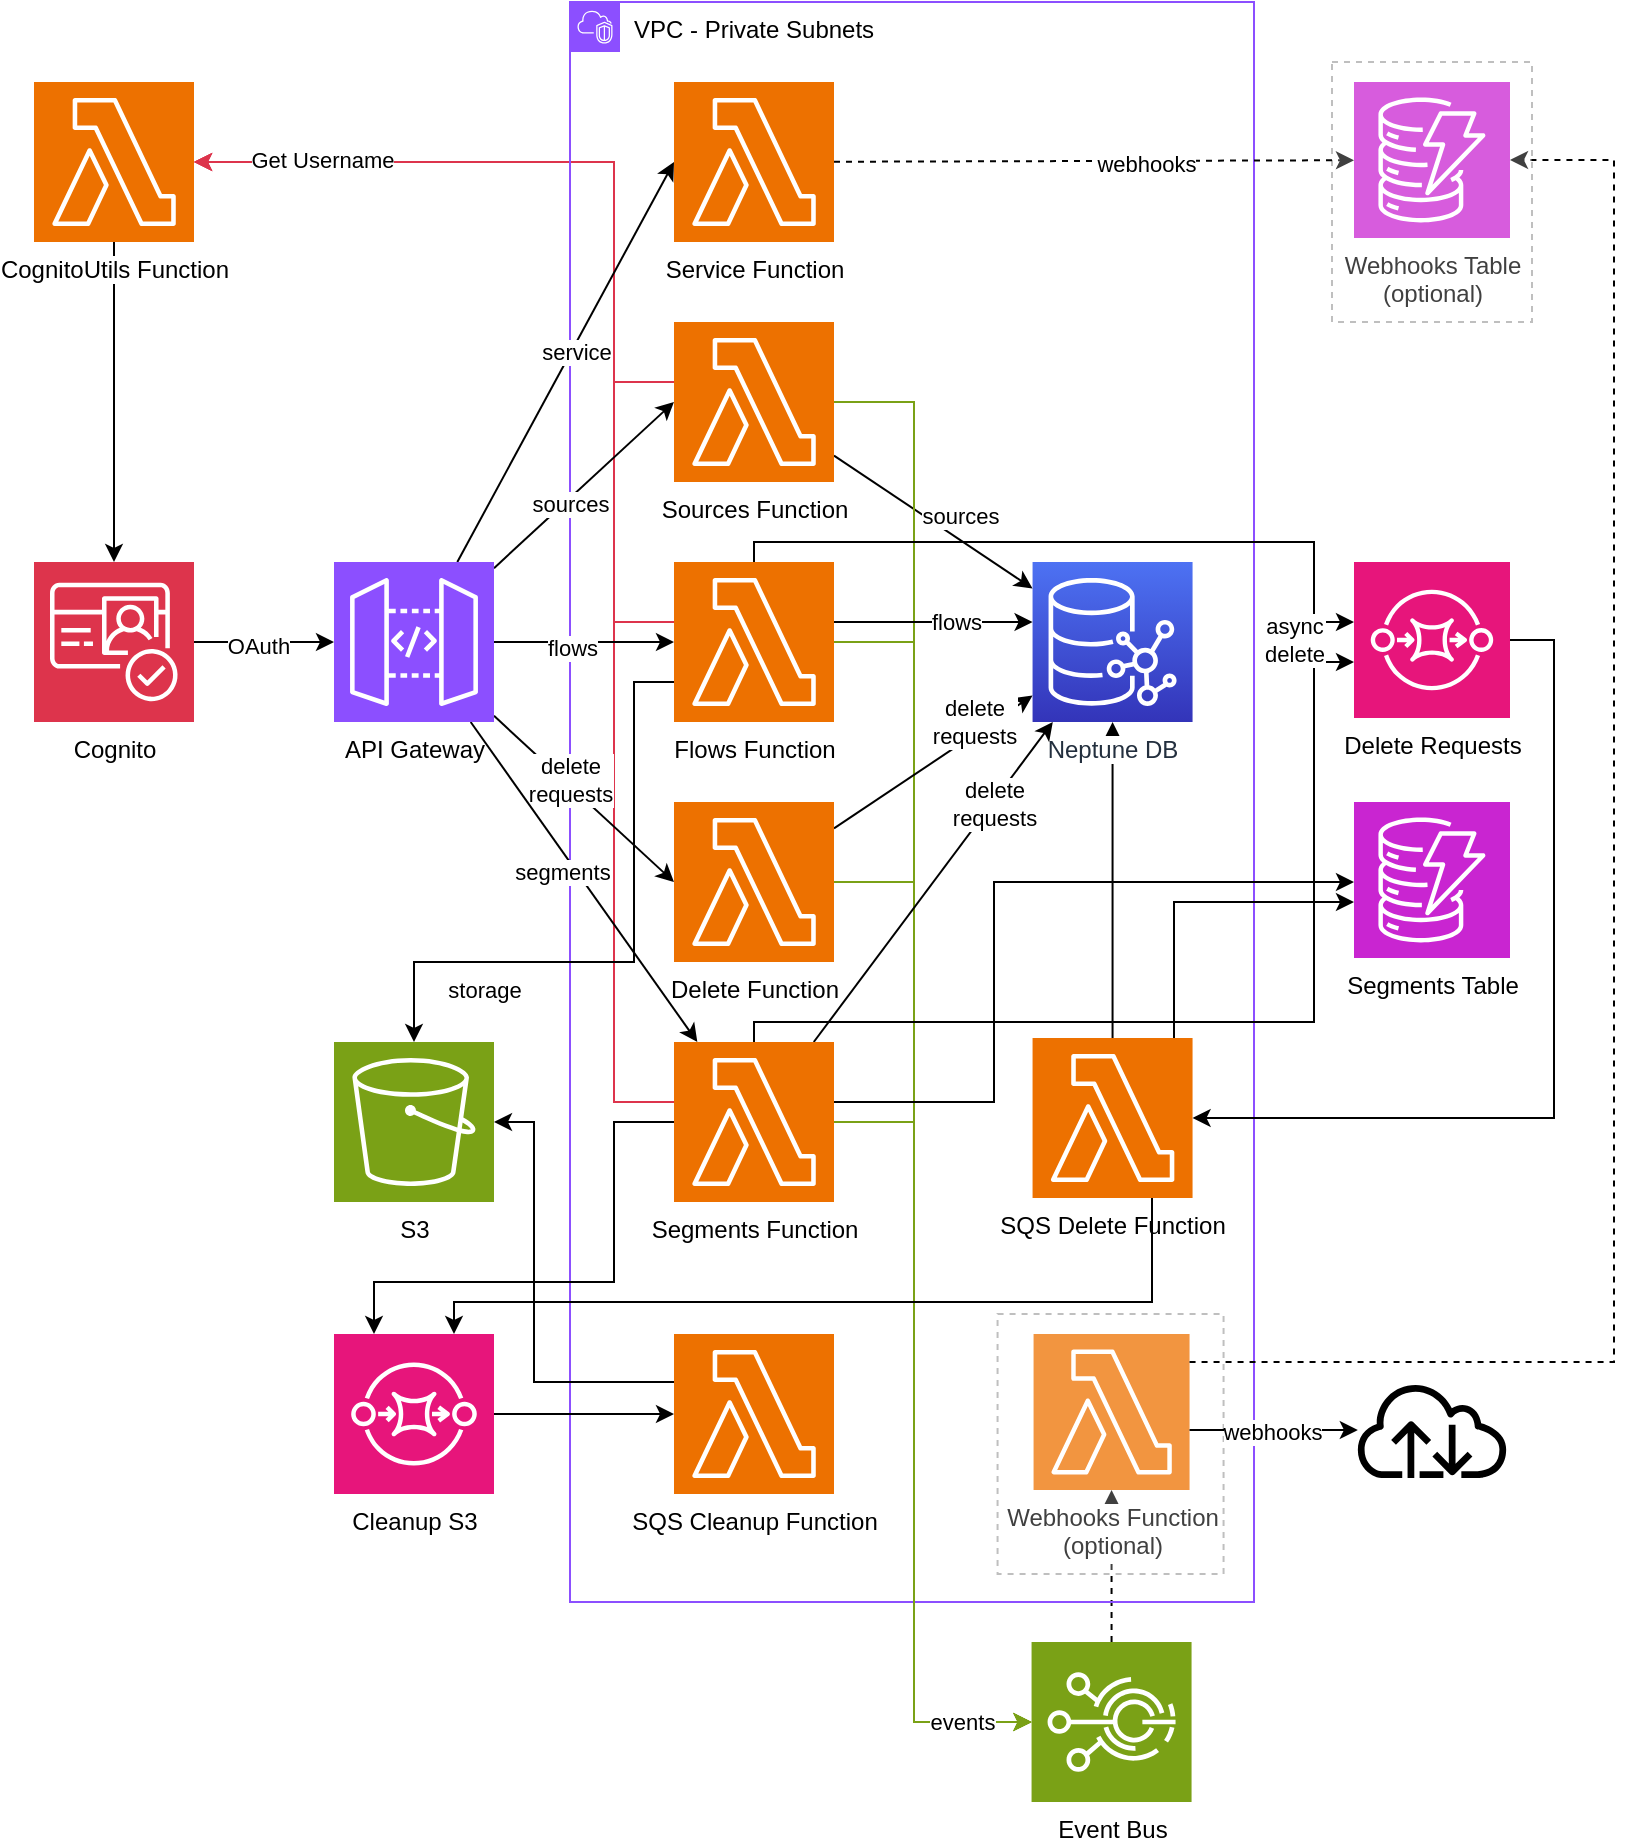 <mxfile>
    <diagram name="Page-1" id="JemFavnScZ3A6EYh_MlP">
        <mxGraphModel dx="1594" dy="896" grid="1" gridSize="10" guides="1" tooltips="1" connect="1" arrows="1" fold="1" page="1" pageScale="1" pageWidth="827" pageHeight="1169" background="#FFFFFF" math="0" shadow="0">
            <root>
                <mxCell id="0"/>
                <mxCell id="1" parent="0"/>
                <mxCell id="28" style="edgeStyle=orthogonalEdgeStyle;html=1;strokeColor=#DD344C;rounded=0;curved=0;" edge="1" parent="1" source="3ZOsoVZSbwRSdBa1bhDs-9" target="13">
                    <mxGeometry relative="1" as="geometry">
                        <Array as="points">
                            <mxPoint x="310" y="590"/>
                            <mxPoint x="310" y="120"/>
                        </Array>
                    </mxGeometry>
                </mxCell>
                <mxCell id="26" style="edgeStyle=orthogonalEdgeStyle;html=1;rounded=0;strokeColor=#DD344C;" edge="1" parent="1" source="3ZOsoVZSbwRSdBa1bhDs-6" target="13">
                    <mxGeometry relative="1" as="geometry">
                        <Array as="points">
                            <mxPoint x="310" y="230"/>
                            <mxPoint x="310" y="120"/>
                        </Array>
                    </mxGeometry>
                </mxCell>
                <mxCell id="29" style="edgeStyle=orthogonalEdgeStyle;html=1;strokeColor=#DD344C;rounded=0;curved=0;" edge="1" parent="1" source="3ZOsoVZSbwRSdBa1bhDs-7" target="13">
                    <mxGeometry relative="1" as="geometry">
                        <Array as="points">
                            <mxPoint x="310" y="350"/>
                            <mxPoint x="310" y="120"/>
                        </Array>
                    </mxGeometry>
                </mxCell>
                <mxCell id="30" value="Get&amp;nbsp;&lt;span style=&quot;background-color: light-dark(#ffffff, var(--ge-dark-color, #121212));&quot;&gt;Username&lt;/span&gt;" style="edgeLabel;html=1;align=center;verticalAlign=middle;resizable=0;points=[];" vertex="1" connectable="0" parent="29">
                    <mxGeometry x="0.729" y="1" relative="1" as="geometry">
                        <mxPoint y="-2" as="offset"/>
                    </mxGeometry>
                </mxCell>
                <mxCell id="3ZOsoVZSbwRSdBa1bhDs-38" style="rounded=0;orthogonalLoop=1;jettySize=auto;html=1;fontColor=#000000;strokeColor=#000000;dashed=1;" parent="1" source="3ZOsoVZSbwRSdBa1bhDs-30" target="3ZOsoVZSbwRSdBa1bhDs-37" edge="1">
                    <mxGeometry relative="1" as="geometry"/>
                </mxCell>
                <mxCell id="12" value="VPC - Private Subnets" style="points=[[0,0],[0.25,0],[0.5,0],[0.75,0],[1,0],[1,0.25],[1,0.5],[1,0.75],[1,1],[0.75,1],[0.5,1],[0.25,1],[0,1],[0,0.75],[0,0.5],[0,0.25]];outlineConnect=0;gradientColor=none;html=1;whiteSpace=wrap;fontSize=12;fontStyle=0;container=1;pointerEvents=0;collapsible=0;recursiveResize=0;shape=mxgraph.aws4.group;grIcon=mxgraph.aws4.group_vpc2;strokeColor=#8C4FFF;fillColor=none;verticalAlign=top;align=left;spacingLeft=30;fontColor=#000000;dashed=0;" vertex="1" parent="1">
                    <mxGeometry x="288" y="40" width="342" height="800" as="geometry"/>
                </mxCell>
                <mxCell id="3ZOsoVZSbwRSdBa1bhDs-54" value="SQS Cleanup Function" style="sketch=0;points=[[0,0,0],[0.25,0,0],[0.5,0,0],[0.75,0,0],[1,0,0],[0,1,0],[0.25,1,0],[0.5,1,0],[0.75,1,0],[1,1,0],[0,0.25,0],[0,0.5,0],[0,0.75,0],[1,0.25,0],[1,0.5,0],[1,0.75,0]];outlineConnect=0;fontColor=#000000;fillColor=#ED7100;strokeColor=#ffffff;dashed=0;verticalLabelPosition=bottom;verticalAlign=top;align=center;html=1;fontSize=12;fontStyle=0;aspect=fixed;shape=mxgraph.aws4.resourceIcon;resIcon=mxgraph.aws4.lambda;" parent="12" vertex="1">
                    <mxGeometry x="52" y="666" width="80" height="80" as="geometry"/>
                </mxCell>
                <mxCell id="21" style="edgeStyle=none;html=1;" edge="1" parent="12" source="3ZOsoVZSbwRSdBa1bhDs-55" target="11">
                    <mxGeometry relative="1" as="geometry"/>
                </mxCell>
                <mxCell id="11" value="Neptune DB" style="sketch=0;points=[[0,0,0],[0.25,0,0],[0.5,0,0],[0.75,0,0],[1,0,0],[0,1,0],[0.25,1,0],[0.5,1,0],[0.75,1,0],[1,1,0],[0,0.25,0],[0,0.5,0],[0,0.75,0],[1,0.25,0],[1,0.5,0],[1,0.75,0]];outlineConnect=0;fontColor=#232F3E;gradientColor=#4D72F3;gradientDirection=north;fillColor=#3334B9;strokeColor=#ffffff;dashed=0;verticalLabelPosition=bottom;verticalAlign=top;align=center;html=1;fontSize=12;fontStyle=0;aspect=fixed;shape=mxgraph.aws4.resourceIcon;resIcon=mxgraph.aws4.neptune;labelBackgroundColor=default;" parent="12" vertex="1">
                    <mxGeometry x="231.28" y="280" width="80" height="80" as="geometry"/>
                </mxCell>
                <mxCell id="3ZOsoVZSbwRSdBa1bhDs-55" value="SQS Delete Function" style="sketch=0;points=[[0,0,0],[0.25,0,0],[0.5,0,0],[0.75,0,0],[1,0,0],[0,1,0],[0.25,1,0],[0.5,1,0],[0.75,1,0],[1,1,0],[0,0.25,0],[0,0.5,0],[0,0.75,0],[1,0.25,0],[1,0.5,0],[1,0.75,0]];outlineConnect=0;fontColor=#000000;fillColor=#ED7100;strokeColor=#ffffff;dashed=0;verticalLabelPosition=bottom;verticalAlign=top;align=center;html=1;fontSize=12;fontStyle=0;aspect=fixed;shape=mxgraph.aws4.resourceIcon;resIcon=mxgraph.aws4.lambda;labelBackgroundColor=default;" parent="12" vertex="1">
                    <mxGeometry x="231.28" y="518" width="80" height="80" as="geometry"/>
                </mxCell>
                <mxCell id="25" value="" style="group" vertex="1" connectable="0" parent="12">
                    <mxGeometry x="213.78" y="656" width="113" height="130" as="geometry"/>
                </mxCell>
                <mxCell id="3ZOsoVZSbwRSdBa1bhDs-37" value="Webhooks Function&lt;br&gt;(optional)" style="sketch=0;points=[[0,0,0],[0.25,0,0],[0.5,0,0],[0.75,0,0],[1,0,0],[0,1,0],[0.25,1,0],[0.5,1,0],[0.75,1,0],[1,1,0],[0,0.25,0],[0,0.5,0],[0,0.75,0],[1,0.25,0],[1,0.5,0],[1,0.75,0]];outlineConnect=0;fontColor=#000000;fillColor=#ED7100;strokeColor=#ffffff;dashed=0;verticalLabelPosition=bottom;verticalAlign=top;align=center;html=1;fontSize=12;fontStyle=0;aspect=fixed;shape=mxgraph.aws4.resourceIcon;resIcon=mxgraph.aws4.lambda;labelBackgroundColor=default;" parent="25" vertex="1">
                    <mxGeometry x="18" y="10" width="78" height="78" as="geometry"/>
                </mxCell>
                <mxCell id="3ZOsoVZSbwRSdBa1bhDs-49" value="" style="rounded=0;whiteSpace=wrap;html=1;dashed=1;glass=0;opacity=25;fontColor=#000000;" parent="25" vertex="1">
                    <mxGeometry width="113" height="130" as="geometry"/>
                </mxCell>
                <mxCell id="3ZOsoVZSbwRSdBa1bhDs-3" style="edgeStyle=orthogonalEdgeStyle;rounded=0;orthogonalLoop=1;jettySize=auto;html=1;fontColor=#000000;strokeColor=#000000;" parent="1" source="3ZOsoVZSbwRSdBa1bhDs-1" target="3ZOsoVZSbwRSdBa1bhDs-2" edge="1">
                    <mxGeometry relative="1" as="geometry"/>
                </mxCell>
                <mxCell id="3ZOsoVZSbwRSdBa1bhDs-4" value="OAuth" style="edgeLabel;html=1;align=center;verticalAlign=middle;resizable=0;points=[];fontColor=#000000;labelBackgroundColor=#FFFFFF;" parent="3ZOsoVZSbwRSdBa1bhDs-3" vertex="1" connectable="0">
                    <mxGeometry x="-0.082" y="-2" relative="1" as="geometry">
                        <mxPoint as="offset"/>
                    </mxGeometry>
                </mxCell>
                <mxCell id="3ZOsoVZSbwRSdBa1bhDs-1" value="Cognito" style="sketch=0;points=[[0,0,0],[0.25,0,0],[0.5,0,0],[0.75,0,0],[1,0,0],[0,1,0],[0.25,1,0],[0.5,1,0],[0.75,1,0],[1,1,0],[0,0.25,0],[0,0.5,0],[0,0.75,0],[1,0.25,0],[1,0.5,0],[1,0.75,0]];outlineConnect=0;fontColor=#000000;fillColor=#DD344C;strokeColor=#ffffff;dashed=0;verticalLabelPosition=bottom;verticalAlign=top;align=center;html=1;fontSize=12;fontStyle=0;aspect=fixed;shape=mxgraph.aws4.resourceIcon;resIcon=mxgraph.aws4.cognito;" parent="1" vertex="1">
                    <mxGeometry x="20" y="320" width="80" height="80" as="geometry"/>
                </mxCell>
                <mxCell id="3ZOsoVZSbwRSdBa1bhDs-10" style="rounded=0;orthogonalLoop=1;jettySize=auto;html=1;entryX=0;entryY=0.5;entryDx=0;entryDy=0;entryPerimeter=0;fontColor=#000000;strokeColor=#000000;" parent="1" source="3ZOsoVZSbwRSdBa1bhDs-2" target="3ZOsoVZSbwRSdBa1bhDs-5" edge="1">
                    <mxGeometry relative="1" as="geometry"/>
                </mxCell>
                <mxCell id="3ZOsoVZSbwRSdBa1bhDs-15" value="service" style="edgeLabel;html=1;align=center;verticalAlign=middle;resizable=0;points=[];fontColor=#000000;labelBackgroundColor=#FFFFFF;" parent="3ZOsoVZSbwRSdBa1bhDs-10" vertex="1" connectable="0">
                    <mxGeometry x="0.062" y="-2" relative="1" as="geometry">
                        <mxPoint as="offset"/>
                    </mxGeometry>
                </mxCell>
                <mxCell id="3ZOsoVZSbwRSdBa1bhDs-11" style="rounded=0;orthogonalLoop=1;jettySize=auto;html=1;entryX=0;entryY=0.5;entryDx=0;entryDy=0;entryPerimeter=0;fontColor=#000000;strokeColor=#000000;" parent="1" source="3ZOsoVZSbwRSdBa1bhDs-2" target="3ZOsoVZSbwRSdBa1bhDs-6" edge="1">
                    <mxGeometry relative="1" as="geometry"/>
                </mxCell>
                <mxCell id="3ZOsoVZSbwRSdBa1bhDs-16" value="sources" style="edgeLabel;html=1;align=center;verticalAlign=middle;resizable=0;points=[];fontColor=#000000;labelBackgroundColor=#FFFFFF;" parent="3ZOsoVZSbwRSdBa1bhDs-11" vertex="1" connectable="0">
                    <mxGeometry x="-0.188" y="-2" relative="1" as="geometry">
                        <mxPoint as="offset"/>
                    </mxGeometry>
                </mxCell>
                <mxCell id="3ZOsoVZSbwRSdBa1bhDs-12" style="rounded=0;orthogonalLoop=1;jettySize=auto;html=1;fontColor=#000000;strokeColor=#000000;" parent="1" source="3ZOsoVZSbwRSdBa1bhDs-2" target="3ZOsoVZSbwRSdBa1bhDs-7" edge="1">
                    <mxGeometry relative="1" as="geometry"/>
                </mxCell>
                <mxCell id="3ZOsoVZSbwRSdBa1bhDs-17" value="flows" style="edgeLabel;html=1;align=center;verticalAlign=middle;resizable=0;points=[];fontColor=#000000;labelBackgroundColor=#FFFFFF;" parent="3ZOsoVZSbwRSdBa1bhDs-12" vertex="1" connectable="0">
                    <mxGeometry x="-0.146" y="-3" relative="1" as="geometry">
                        <mxPoint as="offset"/>
                    </mxGeometry>
                </mxCell>
                <mxCell id="3ZOsoVZSbwRSdBa1bhDs-13" style="rounded=0;orthogonalLoop=1;jettySize=auto;html=1;entryX=0;entryY=0.5;entryDx=0;entryDy=0;entryPerimeter=0;fontColor=#000000;strokeColor=#000000;" parent="1" source="3ZOsoVZSbwRSdBa1bhDs-2" target="3ZOsoVZSbwRSdBa1bhDs-8" edge="1">
                    <mxGeometry relative="1" as="geometry"/>
                </mxCell>
                <mxCell id="3ZOsoVZSbwRSdBa1bhDs-18" value="delete&lt;br&gt;requests" style="edgeLabel;html=1;align=center;verticalAlign=middle;resizable=0;points=[];fontColor=#000000;labelBackgroundColor=#FFFFFF;" parent="3ZOsoVZSbwRSdBa1bhDs-13" vertex="1" connectable="0">
                    <mxGeometry x="-0.175" y="3" relative="1" as="geometry">
                        <mxPoint x="-1" as="offset"/>
                    </mxGeometry>
                </mxCell>
                <mxCell id="3ZOsoVZSbwRSdBa1bhDs-14" style="rounded=0;orthogonalLoop=1;jettySize=auto;html=1;fontColor=#000000;strokeColor=#000000;" parent="1" source="3ZOsoVZSbwRSdBa1bhDs-2" target="3ZOsoVZSbwRSdBa1bhDs-9" edge="1">
                    <mxGeometry relative="1" as="geometry"/>
                </mxCell>
                <mxCell id="3ZOsoVZSbwRSdBa1bhDs-19" value="segments" style="edgeLabel;html=1;align=center;verticalAlign=middle;resizable=0;points=[];fontColor=#000000;labelBackgroundColor=#FFFFFF;" parent="3ZOsoVZSbwRSdBa1bhDs-14" vertex="1" connectable="0">
                    <mxGeometry x="-0.117" y="-1" relative="1" as="geometry">
                        <mxPoint x="-4" y="4" as="offset"/>
                    </mxGeometry>
                </mxCell>
                <mxCell id="3ZOsoVZSbwRSdBa1bhDs-2" value="API Gateway" style="sketch=0;points=[[0,0,0],[0.25,0,0],[0.5,0,0],[0.75,0,0],[1,0,0],[0,1,0],[0.25,1,0],[0.5,1,0],[0.75,1,0],[1,1,0],[0,0.25,0],[0,0.5,0],[0,0.75,0],[1,0.25,0],[1,0.5,0],[1,0.75,0]];outlineConnect=0;fontColor=#000000;fillColor=#8C4FFF;strokeColor=#ffffff;dashed=0;verticalLabelPosition=bottom;verticalAlign=top;align=center;html=1;fontSize=12;fontStyle=0;aspect=fixed;shape=mxgraph.aws4.resourceIcon;resIcon=mxgraph.aws4.api_gateway;" parent="1" vertex="1">
                    <mxGeometry x="170" y="320" width="80" height="80" as="geometry"/>
                </mxCell>
                <mxCell id="3ZOsoVZSbwRSdBa1bhDs-43" style="rounded=0;orthogonalLoop=1;jettySize=auto;html=1;fontColor=#000000;strokeColor=#000000;dashed=1;" parent="1" source="3ZOsoVZSbwRSdBa1bhDs-5" target="3ZOsoVZSbwRSdBa1bhDs-48" edge="1">
                    <mxGeometry relative="1" as="geometry">
                        <mxPoint x="540" y="119" as="targetPoint"/>
                    </mxGeometry>
                </mxCell>
                <mxCell id="3ZOsoVZSbwRSdBa1bhDs-44" value="webhooks" style="edgeLabel;html=1;align=center;verticalAlign=middle;resizable=0;points=[];fontColor=#000000;labelBackgroundColor=#FFFFFF;" parent="3ZOsoVZSbwRSdBa1bhDs-43" vertex="1" connectable="0">
                    <mxGeometry x="0.197" y="-1" relative="1" as="geometry">
                        <mxPoint as="offset"/>
                    </mxGeometry>
                </mxCell>
                <mxCell id="3ZOsoVZSbwRSdBa1bhDs-5" value="Service&amp;nbsp;Function" style="sketch=0;points=[[0,0,0],[0.25,0,0],[0.5,0,0],[0.75,0,0],[1,0,0],[0,1,0],[0.25,1,0],[0.5,1,0],[0.75,1,0],[1,1,0],[0,0.25,0],[0,0.5,0],[0,0.75,0],[1,0.25,0],[1,0.5,0],[1,0.75,0]];outlineConnect=0;fontColor=#000000;fillColor=#ED7100;strokeColor=#ffffff;dashed=0;verticalLabelPosition=bottom;verticalAlign=top;align=center;html=1;fontSize=12;fontStyle=0;aspect=fixed;shape=mxgraph.aws4.resourceIcon;resIcon=mxgraph.aws4.lambda;" parent="1" vertex="1">
                    <mxGeometry x="340" y="80" width="80" height="80" as="geometry"/>
                </mxCell>
                <mxCell id="3ZOsoVZSbwRSdBa1bhDs-23" style="rounded=0;orthogonalLoop=1;jettySize=auto;html=1;fontColor=#000000;strokeColor=#000000;" parent="1" source="3ZOsoVZSbwRSdBa1bhDs-6" target="11" edge="1">
                    <mxGeometry relative="1" as="geometry">
                        <mxPoint x="540" y="280" as="targetPoint"/>
                    </mxGeometry>
                </mxCell>
                <mxCell id="3ZOsoVZSbwRSdBa1bhDs-26" value="sources" style="edgeLabel;html=1;align=center;verticalAlign=middle;resizable=0;points=[];fontColor=#000000;labelBackgroundColor=#FFFFFF;" parent="3ZOsoVZSbwRSdBa1bhDs-23" vertex="1" connectable="0">
                    <mxGeometry x="-0.211" y="-1" relative="1" as="geometry">
                        <mxPoint x="24" y="3" as="offset"/>
                    </mxGeometry>
                </mxCell>
                <mxCell id="3ZOsoVZSbwRSdBa1bhDs-32" style="rounded=0;orthogonalLoop=1;jettySize=auto;html=1;fontColor=#000000;strokeColor=#7AA116;edgeStyle=orthogonalEdgeStyle;" parent="1" source="3ZOsoVZSbwRSdBa1bhDs-6" target="3ZOsoVZSbwRSdBa1bhDs-30" edge="1">
                    <mxGeometry relative="1" as="geometry">
                        <Array as="points">
                            <mxPoint x="460" y="240"/>
                            <mxPoint x="460" y="900"/>
                        </Array>
                    </mxGeometry>
                </mxCell>
                <mxCell id="3ZOsoVZSbwRSdBa1bhDs-6" value="Sources&amp;nbsp;Function" style="sketch=0;points=[[0,0,0],[0.25,0,0],[0.5,0,0],[0.75,0,0],[1,0,0],[0,1,0],[0.25,1,0],[0.5,1,0],[0.75,1,0],[1,1,0],[0,0.25,0],[0,0.5,0],[0,0.75,0],[1,0.25,0],[1,0.5,0],[1,0.75,0]];outlineConnect=0;fontColor=#000000;fillColor=#ED7100;strokeColor=#ffffff;dashed=0;verticalLabelPosition=bottom;verticalAlign=top;align=center;html=1;fontSize=12;fontStyle=0;aspect=fixed;shape=mxgraph.aws4.resourceIcon;resIcon=mxgraph.aws4.lambda;" parent="1" vertex="1">
                    <mxGeometry x="340" y="200" width="80" height="80" as="geometry"/>
                </mxCell>
                <mxCell id="3ZOsoVZSbwRSdBa1bhDs-22" style="rounded=0;orthogonalLoop=1;jettySize=auto;html=1;fontColor=#000000;strokeColor=#000000;edgeStyle=orthogonalEdgeStyle;" parent="1" source="3ZOsoVZSbwRSdBa1bhDs-7" edge="1" target="11">
                    <mxGeometry relative="1" as="geometry">
                        <mxPoint x="540" y="280" as="targetPoint"/>
                        <Array as="points">
                            <mxPoint x="450" y="350"/>
                            <mxPoint x="450" y="350"/>
                        </Array>
                    </mxGeometry>
                </mxCell>
                <mxCell id="3ZOsoVZSbwRSdBa1bhDs-27" value="flows" style="edgeLabel;html=1;align=center;verticalAlign=middle;resizable=0;points=[];fontColor=#000000;labelBackgroundColor=#FFFFFF;" parent="3ZOsoVZSbwRSdBa1bhDs-22" vertex="1" connectable="0">
                    <mxGeometry x="-0.135" y="-1" relative="1" as="geometry">
                        <mxPoint x="18" y="-1" as="offset"/>
                    </mxGeometry>
                </mxCell>
                <mxCell id="3ZOsoVZSbwRSdBa1bhDs-33" style="rounded=0;orthogonalLoop=1;jettySize=auto;html=1;fontColor=#000000;strokeColor=#7AA116;edgeStyle=orthogonalEdgeStyle;" parent="1" source="3ZOsoVZSbwRSdBa1bhDs-7" target="3ZOsoVZSbwRSdBa1bhDs-30" edge="1">
                    <mxGeometry relative="1" as="geometry">
                        <Array as="points">
                            <mxPoint x="460" y="360"/>
                            <mxPoint x="460" y="900"/>
                        </Array>
                    </mxGeometry>
                </mxCell>
                <mxCell id="3ZOsoVZSbwRSdBa1bhDs-56" style="rounded=0;orthogonalLoop=1;jettySize=auto;html=1;fontColor=#000000;strokeColor=#000000;exitX=0;exitY=0.75;exitDx=0;exitDy=0;exitPerimeter=0;entryX=0.5;entryY=0;entryDx=0;entryDy=0;entryPerimeter=0;edgeStyle=orthogonalEdgeStyle;" parent="1" source="3ZOsoVZSbwRSdBa1bhDs-7" target="3ZOsoVZSbwRSdBa1bhDs-53" edge="1">
                    <mxGeometry relative="1" as="geometry">
                        <Array as="points">
                            <mxPoint x="320" y="380"/>
                            <mxPoint x="320" y="520"/>
                            <mxPoint x="210" y="520"/>
                        </Array>
                    </mxGeometry>
                </mxCell>
                <mxCell id="3ZOsoVZSbwRSdBa1bhDs-57" value="storage" style="edgeLabel;html=1;align=center;verticalAlign=middle;resizable=0;points=[];fontColor=#000000;labelBackgroundColor=#FFFFFF;" parent="3ZOsoVZSbwRSdBa1bhDs-56" vertex="1" connectable="0">
                    <mxGeometry x="0.476" y="4" relative="1" as="geometry">
                        <mxPoint x="-6" y="10" as="offset"/>
                    </mxGeometry>
                </mxCell>
                <mxCell id="3ZOsoVZSbwRSdBa1bhDs-65" style="rounded=0;orthogonalLoop=1;jettySize=auto;html=1;fontColor=#000000;strokeColor=#000000;edgeStyle=orthogonalEdgeStyle;" parent="1" source="3ZOsoVZSbwRSdBa1bhDs-7" target="3ZOsoVZSbwRSdBa1bhDs-52" edge="1">
                    <mxGeometry relative="1" as="geometry">
                        <Array as="points">
                            <mxPoint x="380" y="310"/>
                            <mxPoint x="660" y="310"/>
                            <mxPoint x="660" y="350"/>
                        </Array>
                    </mxGeometry>
                </mxCell>
                <mxCell id="3ZOsoVZSbwRSdBa1bhDs-7" value="Flows Function" style="sketch=0;points=[[0,0,0],[0.25,0,0],[0.5,0,0],[0.75,0,0],[1,0,0],[0,1,0],[0.25,1,0],[0.5,1,0],[0.75,1,0],[1,1,0],[0,0.25,0],[0,0.5,0],[0,0.75,0],[1,0.25,0],[1,0.5,0],[1,0.75,0]];outlineConnect=0;fontColor=#000000;fillColor=#ED7100;strokeColor=#ffffff;dashed=0;verticalLabelPosition=bottom;verticalAlign=top;align=center;html=1;fontSize=12;fontStyle=0;aspect=fixed;shape=mxgraph.aws4.resourceIcon;resIcon=mxgraph.aws4.lambda;" parent="1" vertex="1">
                    <mxGeometry x="340" y="320" width="80" height="80" as="geometry"/>
                </mxCell>
                <mxCell id="3ZOsoVZSbwRSdBa1bhDs-24" style="rounded=0;orthogonalLoop=1;jettySize=auto;html=1;fontColor=#000000;strokeColor=#000000;" parent="1" source="3ZOsoVZSbwRSdBa1bhDs-8" edge="1" target="11">
                    <mxGeometry relative="1" as="geometry">
                        <mxPoint x="540" y="290" as="targetPoint"/>
                    </mxGeometry>
                </mxCell>
                <mxCell id="3ZOsoVZSbwRSdBa1bhDs-28" value="delete&lt;br&gt;requests" style="edgeLabel;html=1;align=center;verticalAlign=middle;resizable=0;points=[];fontColor=#000000;labelBackgroundColor=#FFFFFF;" parent="3ZOsoVZSbwRSdBa1bhDs-24" vertex="1" connectable="0">
                    <mxGeometry x="0.04" y="2" relative="1" as="geometry">
                        <mxPoint x="19" y="-17" as="offset"/>
                    </mxGeometry>
                </mxCell>
                <mxCell id="3ZOsoVZSbwRSdBa1bhDs-34" style="rounded=0;orthogonalLoop=1;jettySize=auto;html=1;fontColor=#000000;strokeColor=#7AA116;edgeStyle=orthogonalEdgeStyle;" parent="1" source="3ZOsoVZSbwRSdBa1bhDs-8" target="3ZOsoVZSbwRSdBa1bhDs-30" edge="1">
                    <mxGeometry relative="1" as="geometry">
                        <Array as="points">
                            <mxPoint x="460" y="480"/>
                            <mxPoint x="460" y="900"/>
                        </Array>
                    </mxGeometry>
                </mxCell>
                <mxCell id="3ZOsoVZSbwRSdBa1bhDs-8" value="Delete Function" style="sketch=0;points=[[0,0,0],[0.25,0,0],[0.5,0,0],[0.75,0,0],[1,0,0],[0,1,0],[0.25,1,0],[0.5,1,0],[0.75,1,0],[1,1,0],[0,0.25,0],[0,0.5,0],[0,0.75,0],[1,0.25,0],[1,0.5,0],[1,0.75,0]];outlineConnect=0;fontColor=#000000;fillColor=#ED7100;strokeColor=#ffffff;dashed=0;verticalLabelPosition=bottom;verticalAlign=top;align=center;html=1;fontSize=12;fontStyle=0;aspect=fixed;shape=mxgraph.aws4.resourceIcon;resIcon=mxgraph.aws4.lambda;" parent="1" vertex="1">
                    <mxGeometry x="340" y="440" width="80" height="80" as="geometry"/>
                </mxCell>
                <mxCell id="3ZOsoVZSbwRSdBa1bhDs-25" style="rounded=0;orthogonalLoop=1;jettySize=auto;html=1;fontColor=#000000;strokeColor=#000000;edgeStyle=orthogonalEdgeStyle;" parent="1" source="3ZOsoVZSbwRSdBa1bhDs-9" target="3ZOsoVZSbwRSdBa1bhDs-21" edge="1">
                    <mxGeometry relative="1" as="geometry">
                        <Array as="points">
                            <mxPoint x="500" y="590"/>
                            <mxPoint x="500" y="480"/>
                        </Array>
                    </mxGeometry>
                </mxCell>
                <mxCell id="3ZOsoVZSbwRSdBa1bhDs-35" value="events" style="rounded=0;orthogonalLoop=1;jettySize=auto;html=1;fontColor=#000000;strokeColor=#7AA116;edgeStyle=orthogonalEdgeStyle;" parent="1" source="3ZOsoVZSbwRSdBa1bhDs-9" target="3ZOsoVZSbwRSdBa1bhDs-30" edge="1">
                    <mxGeometry x="0.822" relative="1" as="geometry">
                        <Array as="points">
                            <mxPoint x="460" y="600"/>
                            <mxPoint x="460" y="900"/>
                        </Array>
                        <mxPoint as="offset"/>
                    </mxGeometry>
                </mxCell>
                <mxCell id="3ZOsoVZSbwRSdBa1bhDs-58" style="rounded=0;orthogonalLoop=1;jettySize=auto;html=1;entryX=0.25;entryY=0;entryDx=0;entryDy=0;entryPerimeter=0;fontColor=#000000;strokeColor=#000000;edgeStyle=orthogonalEdgeStyle;" parent="1" source="3ZOsoVZSbwRSdBa1bhDs-9" target="3ZOsoVZSbwRSdBa1bhDs-51" edge="1">
                    <mxGeometry relative="1" as="geometry">
                        <Array as="points">
                            <mxPoint x="310" y="600"/>
                            <mxPoint x="310" y="680"/>
                            <mxPoint x="190" y="680"/>
                        </Array>
                    </mxGeometry>
                </mxCell>
                <mxCell id="2" style="edgeStyle=none;html=1;fontColor=#000000;strokeColor=#000000;" parent="1" source="3ZOsoVZSbwRSdBa1bhDs-9" edge="1" target="11">
                    <mxGeometry relative="1" as="geometry">
                        <mxPoint x="540" y="300" as="targetPoint"/>
                    </mxGeometry>
                </mxCell>
                <mxCell id="3" value="delete&lt;br&gt;requests" style="edgeLabel;html=1;align=center;verticalAlign=middle;resizable=0;points=[];fontColor=#000000;labelBackgroundColor=#FFFFFF;" parent="2" vertex="1" connectable="0">
                    <mxGeometry x="0.105" relative="1" as="geometry">
                        <mxPoint x="24" y="-31" as="offset"/>
                    </mxGeometry>
                </mxCell>
                <mxCell id="3ZOsoVZSbwRSdBa1bhDs-9" value="Segments Function" style="sketch=0;points=[[0,0,0],[0.25,0,0],[0.5,0,0],[0.75,0,0],[1,0,0],[0,1,0],[0.25,1,0],[0.5,1,0],[0.75,1,0],[1,1,0],[0,0.25,0],[0,0.5,0],[0,0.75,0],[1,0.25,0],[1,0.5,0],[1,0.75,0]];outlineConnect=0;fontColor=#000000;fillColor=#ED7100;strokeColor=#ffffff;dashed=0;verticalLabelPosition=bottom;verticalAlign=top;align=center;html=1;fontSize=12;fontStyle=0;aspect=fixed;shape=mxgraph.aws4.resourceIcon;resIcon=mxgraph.aws4.lambda;" parent="1" vertex="1">
                    <mxGeometry x="340" y="560" width="80" height="80" as="geometry"/>
                </mxCell>
                <mxCell id="3ZOsoVZSbwRSdBa1bhDs-21" value="Segments Table" style="sketch=0;points=[[0,0,0],[0.25,0,0],[0.5,0,0],[0.75,0,0],[1,0,0],[0,1,0],[0.25,1,0],[0.5,1,0],[0.75,1,0],[1,1,0],[0,0.25,0],[0,0.5,0],[0,0.75,0],[1,0.25,0],[1,0.5,0],[1,0.75,0]];outlineConnect=0;fontColor=#000000;fillColor=#C925D1;strokeColor=#ffffff;dashed=0;verticalLabelPosition=bottom;verticalAlign=top;align=center;html=1;fontSize=12;fontStyle=0;aspect=fixed;shape=mxgraph.aws4.resourceIcon;resIcon=mxgraph.aws4.dynamodb;" parent="1" vertex="1">
                    <mxGeometry x="680" y="440" width="78" height="78" as="geometry"/>
                </mxCell>
                <mxCell id="3ZOsoVZSbwRSdBa1bhDs-30" value="Event Bus" style="sketch=0;points=[[0,0,0],[0.25,0,0],[0.5,0,0],[0.75,0,0],[1,0,0],[0,1,0],[0.25,1,0],[0.5,1,0],[0.75,1,0],[1,1,0],[0,0.25,0],[0,0.5,0],[0,0.75,0],[1,0.25,0],[1,0.5,0],[1,0.75,0]];outlineConnect=0;fontColor=#000000;fillColor=#7AA116;strokeColor=#ffffff;dashed=0;verticalLabelPosition=bottom;verticalAlign=top;align=center;html=1;fontSize=12;fontStyle=0;aspect=fixed;shape=mxgraph.aws4.resourceIcon;resIcon=mxgraph.aws4.iot_events;" parent="1" vertex="1">
                    <mxGeometry x="518.78" y="860" width="80" height="80" as="geometry"/>
                </mxCell>
                <mxCell id="3ZOsoVZSbwRSdBa1bhDs-40" style="rounded=0;orthogonalLoop=1;jettySize=auto;html=1;fontColor=#000000;strokeColor=#000000;edgeStyle=orthogonalEdgeStyle;" parent="1" source="3ZOsoVZSbwRSdBa1bhDs-37" target="3ZOsoVZSbwRSdBa1bhDs-39" edge="1">
                    <mxGeometry relative="1" as="geometry">
                        <Array as="points">
                            <mxPoint x="650" y="754"/>
                            <mxPoint x="650" y="754"/>
                        </Array>
                    </mxGeometry>
                </mxCell>
                <mxCell id="3ZOsoVZSbwRSdBa1bhDs-41" value="webhooks" style="edgeLabel;html=1;align=center;verticalAlign=middle;resizable=0;points=[];fontColor=#000000;labelBackgroundColor=#FFFFFF;" parent="3ZOsoVZSbwRSdBa1bhDs-40" vertex="1" connectable="0">
                    <mxGeometry x="-0.022" y="-1" relative="1" as="geometry">
                        <mxPoint as="offset"/>
                    </mxGeometry>
                </mxCell>
                <mxCell id="3ZOsoVZSbwRSdBa1bhDs-45" style="rounded=0;orthogonalLoop=1;jettySize=auto;html=1;dashed=1;fontColor=#000000;edgeStyle=orthogonalEdgeStyle;" parent="1" source="3ZOsoVZSbwRSdBa1bhDs-37" target="3ZOsoVZSbwRSdBa1bhDs-48" edge="1">
                    <mxGeometry relative="1" as="geometry">
                        <mxPoint x="618" y="119" as="targetPoint"/>
                        <Array as="points">
                            <mxPoint x="810" y="720"/>
                            <mxPoint x="810" y="119"/>
                        </Array>
                    </mxGeometry>
                </mxCell>
                <mxCell id="3ZOsoVZSbwRSdBa1bhDs-39" value="" style="sketch=0;outlineConnect=0;fontColor=#000000;gradientColor=none;fillColor=#000000;strokeColor=none;dashed=0;verticalLabelPosition=bottom;verticalAlign=top;align=center;html=1;fontSize=12;fontStyle=0;aspect=fixed;pointerEvents=1;shape=mxgraph.aws4.internet;" parent="1" vertex="1">
                    <mxGeometry x="680" y="730" width="78" height="48" as="geometry"/>
                </mxCell>
                <mxCell id="3ZOsoVZSbwRSdBa1bhDs-59" style="rounded=0;orthogonalLoop=1;jettySize=auto;html=1;fontColor=#000000;strokeColor=#000000;" parent="1" source="3ZOsoVZSbwRSdBa1bhDs-51" target="3ZOsoVZSbwRSdBa1bhDs-54" edge="1">
                    <mxGeometry relative="1" as="geometry"/>
                </mxCell>
                <mxCell id="3ZOsoVZSbwRSdBa1bhDs-51" value="Cleanup S3" style="sketch=0;points=[[0,0,0],[0.25,0,0],[0.5,0,0],[0.75,0,0],[1,0,0],[0,1,0],[0.25,1,0],[0.5,1,0],[0.75,1,0],[1,1,0],[0,0.25,0],[0,0.5,0],[0,0.75,0],[1,0.25,0],[1,0.5,0],[1,0.75,0]];outlineConnect=0;fontColor=#000000;fillColor=#E7157B;strokeColor=#ffffff;dashed=0;verticalLabelPosition=bottom;verticalAlign=top;align=center;html=1;fontSize=12;fontStyle=0;aspect=fixed;shape=mxgraph.aws4.resourceIcon;resIcon=mxgraph.aws4.sqs;" parent="1" vertex="1">
                    <mxGeometry x="170" y="706" width="80" height="80" as="geometry"/>
                </mxCell>
                <mxCell id="22" style="edgeStyle=orthogonalEdgeStyle;html=1;rounded=0;curved=0;" edge="1" parent="1" source="3ZOsoVZSbwRSdBa1bhDs-52" target="3ZOsoVZSbwRSdBa1bhDs-55">
                    <mxGeometry relative="1" as="geometry">
                        <Array as="points">
                            <mxPoint x="780" y="359"/>
                            <mxPoint x="780" y="598"/>
                        </Array>
                    </mxGeometry>
                </mxCell>
                <mxCell id="3ZOsoVZSbwRSdBa1bhDs-52" value="Delete Requests" style="sketch=0;points=[[0,0,0],[0.25,0,0],[0.5,0,0],[0.75,0,0],[1,0,0],[0,1,0],[0.25,1,0],[0.5,1,0],[0.75,1,0],[1,1,0],[0,0.25,0],[0,0.5,0],[0,0.75,0],[1,0.25,0],[1,0.5,0],[1,0.75,0]];outlineConnect=0;fontColor=#000000;fillColor=#E7157B;strokeColor=#ffffff;dashed=0;verticalLabelPosition=bottom;verticalAlign=top;align=center;html=1;fontSize=12;fontStyle=0;aspect=fixed;shape=mxgraph.aws4.resourceIcon;resIcon=mxgraph.aws4.sqs;" parent="1" vertex="1">
                    <mxGeometry x="680" y="320" width="78" height="78" as="geometry"/>
                </mxCell>
                <mxCell id="3ZOsoVZSbwRSdBa1bhDs-53" value="S3" style="sketch=0;points=[[0,0,0],[0.25,0,0],[0.5,0,0],[0.75,0,0],[1,0,0],[0,1,0],[0.25,1,0],[0.5,1,0],[0.75,1,0],[1,1,0],[0,0.25,0],[0,0.5,0],[0,0.75,0],[1,0.25,0],[1,0.5,0],[1,0.75,0]];outlineConnect=0;fontColor=#000000;fillColor=#7AA116;strokeColor=#ffffff;dashed=0;verticalLabelPosition=bottom;verticalAlign=top;align=center;html=1;fontSize=12;fontStyle=0;aspect=fixed;shape=mxgraph.aws4.resourceIcon;resIcon=mxgraph.aws4.s3;" parent="1" vertex="1">
                    <mxGeometry x="170" y="560" width="80" height="80" as="geometry"/>
                </mxCell>
                <mxCell id="3ZOsoVZSbwRSdBa1bhDs-60" style="rounded=0;orthogonalLoop=1;jettySize=auto;html=1;fontColor=#000000;strokeColor=#000000;edgeStyle=orthogonalEdgeStyle;" parent="1" source="3ZOsoVZSbwRSdBa1bhDs-54" target="3ZOsoVZSbwRSdBa1bhDs-53" edge="1">
                    <mxGeometry relative="1" as="geometry">
                        <Array as="points">
                            <mxPoint x="270" y="730"/>
                            <mxPoint x="270" y="600"/>
                        </Array>
                    </mxGeometry>
                </mxCell>
                <mxCell id="3ZOsoVZSbwRSdBa1bhDs-70" style="rounded=0;orthogonalLoop=1;jettySize=auto;html=1;fontColor=#000000;strokeColor=#000000;edgeStyle=orthogonalEdgeStyle;entryX=0.75;entryY=0;entryDx=0;entryDy=0;entryPerimeter=0;" parent="1" source="3ZOsoVZSbwRSdBa1bhDs-55" target="3ZOsoVZSbwRSdBa1bhDs-51" edge="1">
                    <mxGeometry relative="1" as="geometry">
                        <Array as="points">
                            <mxPoint x="579" y="690"/>
                            <mxPoint x="230" y="690"/>
                        </Array>
                    </mxGeometry>
                </mxCell>
                <mxCell id="6" style="rounded=0;orthogonalLoop=1;jettySize=auto;html=1;fontColor=#000000;strokeColor=#000000;edgeStyle=orthogonalEdgeStyle;exitX=0.5;exitY=0;exitDx=0;exitDy=0;exitPerimeter=0;" parent="1" edge="1" source="3ZOsoVZSbwRSdBa1bhDs-9">
                    <mxGeometry relative="1" as="geometry">
                        <Array as="points">
                            <mxPoint x="380" y="550"/>
                            <mxPoint x="660" y="550"/>
                            <mxPoint x="660" y="370"/>
                            <mxPoint x="680" y="370"/>
                        </Array>
                        <mxPoint x="419" y="599" as="sourcePoint"/>
                        <mxPoint x="680" y="370" as="targetPoint"/>
                    </mxGeometry>
                </mxCell>
                <mxCell id="10" value="async&lt;br&gt;delete" style="edgeLabel;html=1;align=center;verticalAlign=middle;resizable=0;points=[];fontColor=#000000;labelBackgroundColor=#FFFFFF;" parent="6" vertex="1" connectable="0">
                    <mxGeometry x="0.566" y="2" relative="1" as="geometry">
                        <mxPoint x="-8" y="-98" as="offset"/>
                    </mxGeometry>
                </mxCell>
                <mxCell id="19" style="edgeStyle=none;html=1;" edge="1" parent="1" source="13" target="3ZOsoVZSbwRSdBa1bhDs-1">
                    <mxGeometry relative="1" as="geometry"/>
                </mxCell>
                <mxCell id="13" value="CognitoUtils Function" style="sketch=0;points=[[0,0,0],[0.25,0,0],[0.5,0,0],[0.75,0,0],[1,0,0],[0,1,0],[0.25,1,0],[0.5,1,0],[0.75,1,0],[1,1,0],[0,0.25,0],[0,0.5,0],[0,0.75,0],[1,0.25,0],[1,0.5,0],[1,0.75,0]];outlineConnect=0;fontColor=#000000;fillColor=#ED7100;strokeColor=#ffffff;dashed=0;verticalLabelPosition=bottom;verticalAlign=top;align=center;html=1;fontSize=12;fontStyle=0;aspect=fixed;shape=mxgraph.aws4.resourceIcon;resIcon=mxgraph.aws4.lambda;labelBackgroundColor=default;" vertex="1" parent="1">
                    <mxGeometry x="20" y="80" width="80" height="80" as="geometry"/>
                </mxCell>
                <mxCell id="18" value="" style="group" vertex="1" connectable="0" parent="1">
                    <mxGeometry x="669" y="70" width="100" height="130" as="geometry"/>
                </mxCell>
                <mxCell id="3ZOsoVZSbwRSdBa1bhDs-48" value="Webhooks Table&lt;br&gt;(optional)" style="sketch=0;points=[[0,0,0],[0.25,0,0],[0.5,0,0],[0.75,0,0],[1,0,0],[0,1,0],[0.25,1,0],[0.5,1,0],[0.75,1,0],[1,1,0],[0,0.25,0],[0,0.5,0],[0,0.75,0],[1,0.25,0],[1,0.5,0],[1,0.75,0]];outlineConnect=0;fontColor=#000000;fillColor=#C925D1;strokeColor=#ffffff;dashed=0;verticalLabelPosition=bottom;verticalAlign=top;align=center;html=1;fontSize=12;fontStyle=0;aspect=fixed;shape=mxgraph.aws4.resourceIcon;resIcon=mxgraph.aws4.dynamodb;" parent="18" vertex="1">
                    <mxGeometry x="11" y="10" width="78" height="78" as="geometry"/>
                </mxCell>
                <mxCell id="3ZOsoVZSbwRSdBa1bhDs-50" value="" style="rounded=0;whiteSpace=wrap;html=1;dashed=1;glass=0;opacity=25;fontColor=#000000;" parent="18" vertex="1">
                    <mxGeometry width="100" height="130" as="geometry"/>
                </mxCell>
                <mxCell id="24" style="edgeStyle=orthogonalEdgeStyle;html=1;rounded=0;curved=0;" edge="1" parent="1" source="3ZOsoVZSbwRSdBa1bhDs-55" target="3ZOsoVZSbwRSdBa1bhDs-21">
                    <mxGeometry relative="1" as="geometry">
                        <Array as="points">
                            <mxPoint x="590" y="490"/>
                        </Array>
                    </mxGeometry>
                </mxCell>
            </root>
        </mxGraphModel>
    </diagram>
</mxfile>
